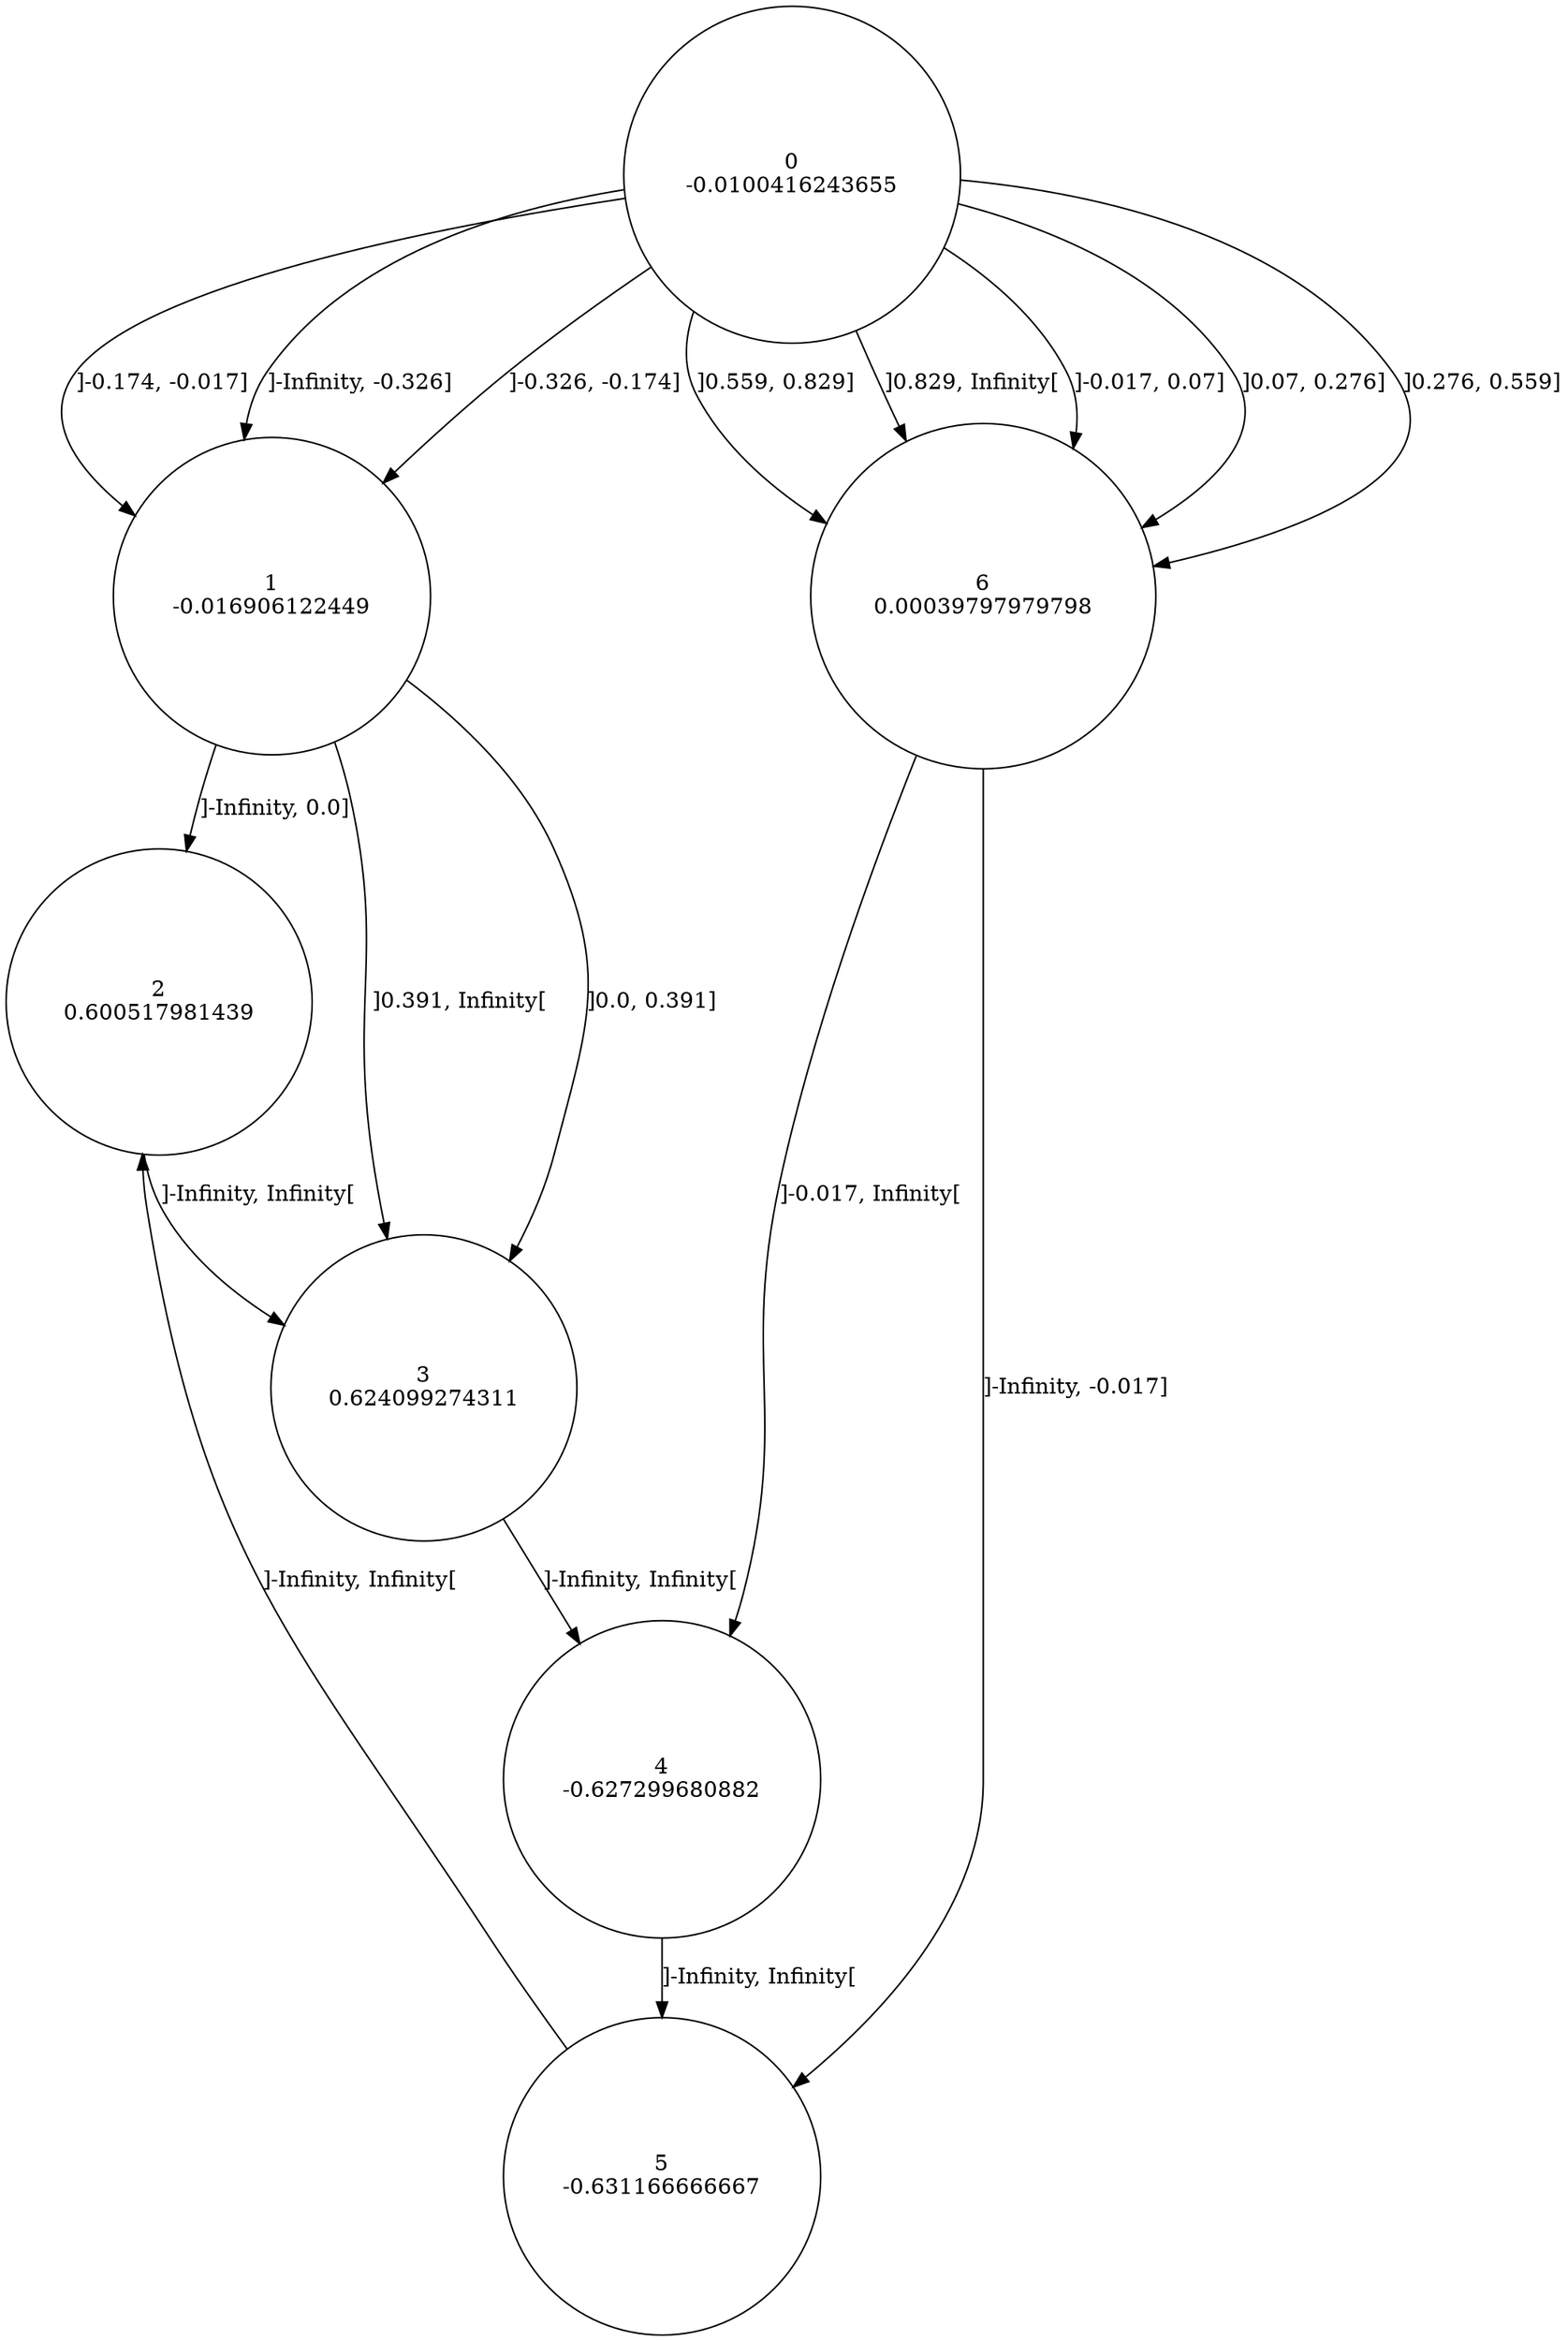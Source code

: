 digraph a {
0 [shape=circle, label="0\n-0.0100416243655"];
	0 -> 1 [label="]-Infinity, -0.326]"];
	0 -> 1 [label="]-0.326, -0.174]"];
	0 -> 1 [label="]-0.174, -0.017]"];
	0 -> 6 [label="]-0.017, 0.07]"];
	0 -> 6 [label="]0.07, 0.276]"];
	0 -> 6 [label="]0.276, 0.559]"];
	0 -> 6 [label="]0.559, 0.829]"];
	0 -> 6 [label="]0.829, Infinity["];
1 [shape=circle, label="1\n-0.016906122449"];
	1 -> 2 [label="]-Infinity, 0.0]"];
	1 -> 3 [label="]0.0, 0.391]"];
	1 -> 3 [label="]0.391, Infinity["];
2 [shape=circle, label="2\n0.600517981439"];
	2 -> 3 [label="]-Infinity, Infinity["];
3 [shape=circle, label="3\n0.624099274311"];
	3 -> 4 [label="]-Infinity, Infinity["];
4 [shape=circle, label="4\n-0.627299680882"];
	4 -> 5 [label="]-Infinity, Infinity["];
5 [shape=circle, label="5\n-0.631166666667"];
	5 -> 2 [label="]-Infinity, Infinity["];
6 [shape=circle, label="6\n0.00039797979798"];
	6 -> 5 [label="]-Infinity, -0.017]"];
	6 -> 4 [label="]-0.017, Infinity["];
}